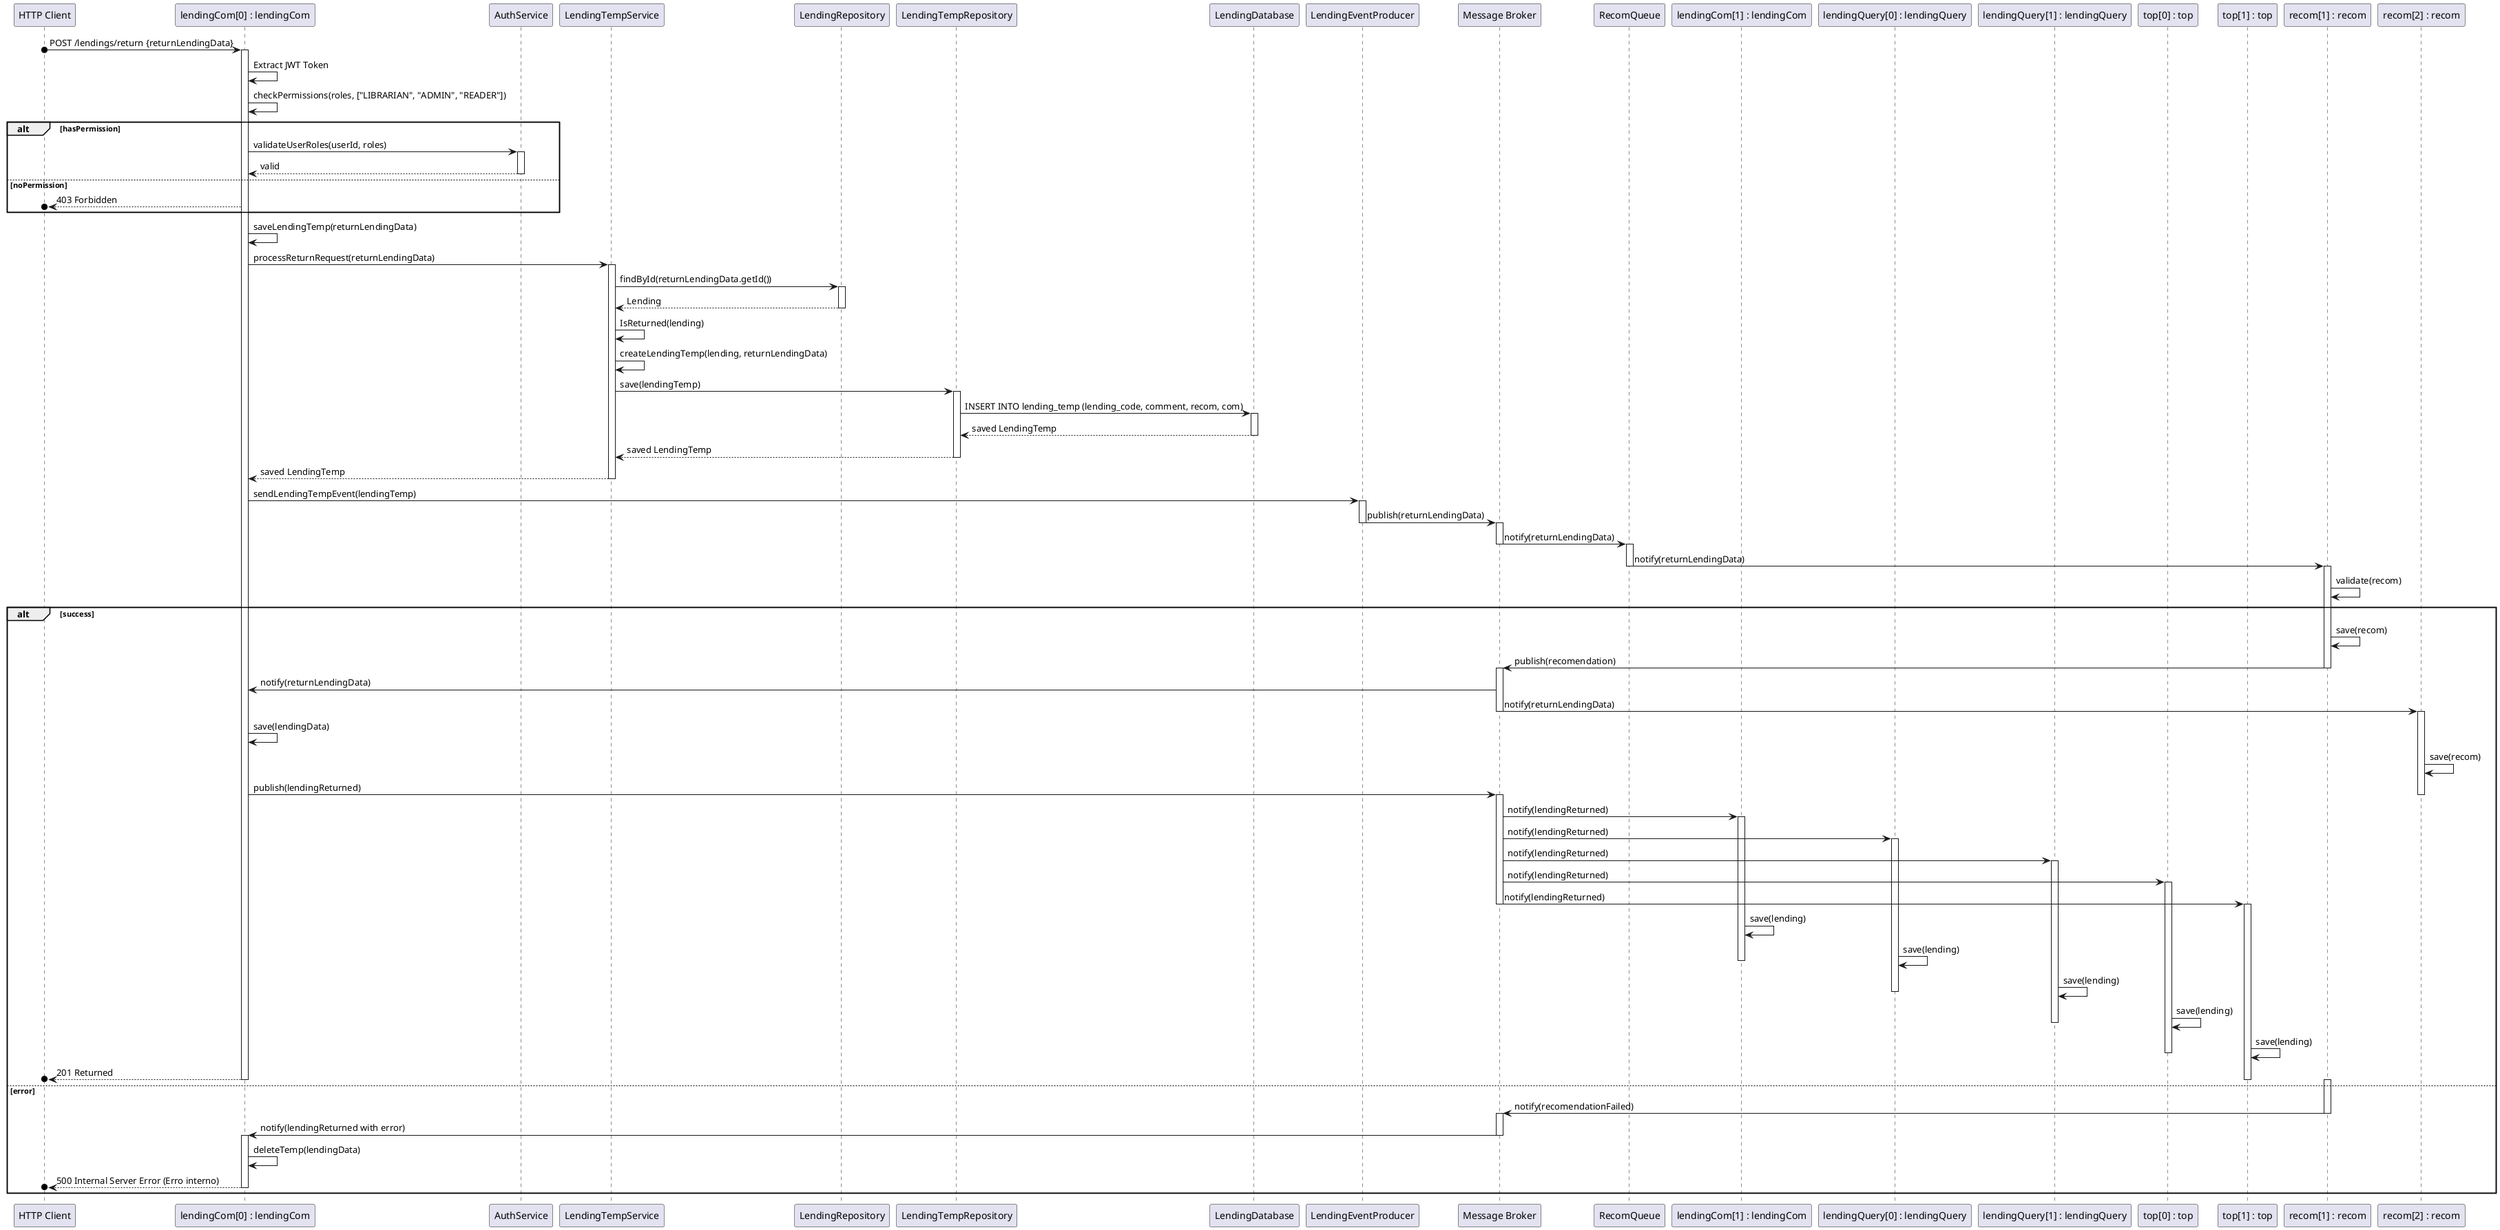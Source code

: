 @startuml
' Definindo os participantes
participant "HTTP Client" as client
participant "lendingCom[0] : lendingCom" as lending0
participant "AuthService" as authService
participant "LendingTempService" as lendingTempService
participant "LendingRepository" as lendingRepository
participant "LendingTempRepository" as lendingTempRepository
participant "LendingDatabase" as ldb
participant "LendingEventProducer" as lendingEventProducer
participant "Message Broker" as mb
participant "RecomQueue" as recomQueue
participant "lendingCom[1] : lendingCom" as lending1
participant "lendingQuery[0] : lendingQuery" as lending01
participant "lendingQuery[1] : lendingQuery" as lending11
participant "top[0] : top" as top0
participant "top[1] : top" as top1
participant "recom[1] : recom" as  recom1
participant "recom[2] : recom" as  recom2


client o-> lending0: POST /lendings/return {returnLendingData}
activate lending0


' Verificação de permissões
lending0 -> lending0: Extract JWT Token

lending0 -> lending0: checkPermissions(roles, ["LIBRARIAN", "ADMIN", "READER"])
alt hasPermission
lending0 -> authService: validateUserRoles(userId, roles)
activate authService
    authService --> lending0: valid
else noPermission
deactivate authService
    lending0 -->o client: 403 Forbidden

end

' Guarda o LendingTemp

lending0 -> lending0: saveLendingTemp(returnLendingData)

' Busca o Lending correspondente
    lending0 -> lendingTempService: processReturnRequest(returnLendingData)
    activate lendingTempService

    ' Busca o empréstimo original
    lendingTempService -> lendingRepository: findById(returnLendingData.getId())
    activate lendingRepository
    lendingRepository --> lendingTempService: Lending
    deactivate lendingRepository
    ' Verifica se o livro já foi devolvido
    lendingTempService -> lendingTempService: IsReturned(lending)

    ' Criação do LendingTemp
    lendingTempService -> lendingTempService: createLendingTemp(lending, returnLendingData)

    ' Salva o LendingTemp no repositório
    lendingTempService -> lendingTempRepository: save(lendingTemp)

    activate lendingTempRepository

    ' Persistência no banco de dados
    lendingTempRepository -> ldb: INSERT INTO lending_temp (lending_code, comment, recom, com)
    activate ldb
    ldb --> lendingTempRepository: saved LendingTemp
    deactivate ldb
    lendingTempRepository --> lendingTempService: saved LendingTemp

deactivate lendingTempRepository
lendingTempService --> lending0: saved LendingTemp

deactivate lendingTempService

' manda o lendingTemp para o Recom

   ' Envia o evento para RabbitMQ
       lending0 -> lendingEventProducer: sendLendingTempEvent(lendingTemp)
       activate lendingEventProducer

       ' RabbitTemplate envia a mensagem para o broker
       lendingEventProducer -> mb: publish(returnLendingData)
       deactivate lendingEventProducer
       activate mb


       ' O Broker envia a mensagem para a fila de recomendação
       mb -> recomQueue: notify(returnLendingData)
       deactivate mb
       activate recomQueue

       recomQueue -> recom1: notify(returnLendingData)
       deactivate recomQueue



activate recom1
recom1 -> recom1: validate(recom)
alt success
recom1 -> recom1: save(recom)

    deactivate mb
recom1 -> mb: publish(recomendation)


deactivate recom1
activate mb

mb -> lending0: notify(returnLendingData)


mb -> recom2: notify(returnLendingData)
deactivate mb
activate recom2

lending0 -> lending0: save(lendingData)


recom2 -> recom2: save(recom)




lending0 -> mb: publish(lendingReturned)
deactivate recom2

activate mb

' Replicando dados para a outra instância (espelhamento)
mb -> lending1: notify(lendingReturned)
activate lending1
mb -> lending01: notify(lendingReturned)
activate lending01
mb -> lending11: notify(lendingReturned)
activate lending11
mb -> top0: notify(lendingReturned)
activate top0
mb -> top1: notify(lendingReturned)
deactivate mb

activate top1



lending1 -> lending1: save(lending)

lending01 -> lending01: save(lending)
deactivate lending1
lending11 -> lending11: save(lending)
deactivate lending01
top0 -> top0: save(lending)
deactivate lending11
top1 -> top1: save(lending)
deactivate top0


' Responder ao cliente com sucesso final após a replicação
lending0 -->o client: 201 Returned
deactivate top1
deactivate lending0
else error

activate recom1
recom1 -> mb: notify(recomendationFailed)
deactivate recom1
activate mb
mb -> lending0: notify(lendingReturned with error)
deactivate mb
activate lending0
lending0 -> lending0: deleteTemp(lendingData)


lending0 -->o client: 500 Internal Server Error (Erro interno)
deactivate lending0
end
@enduml
